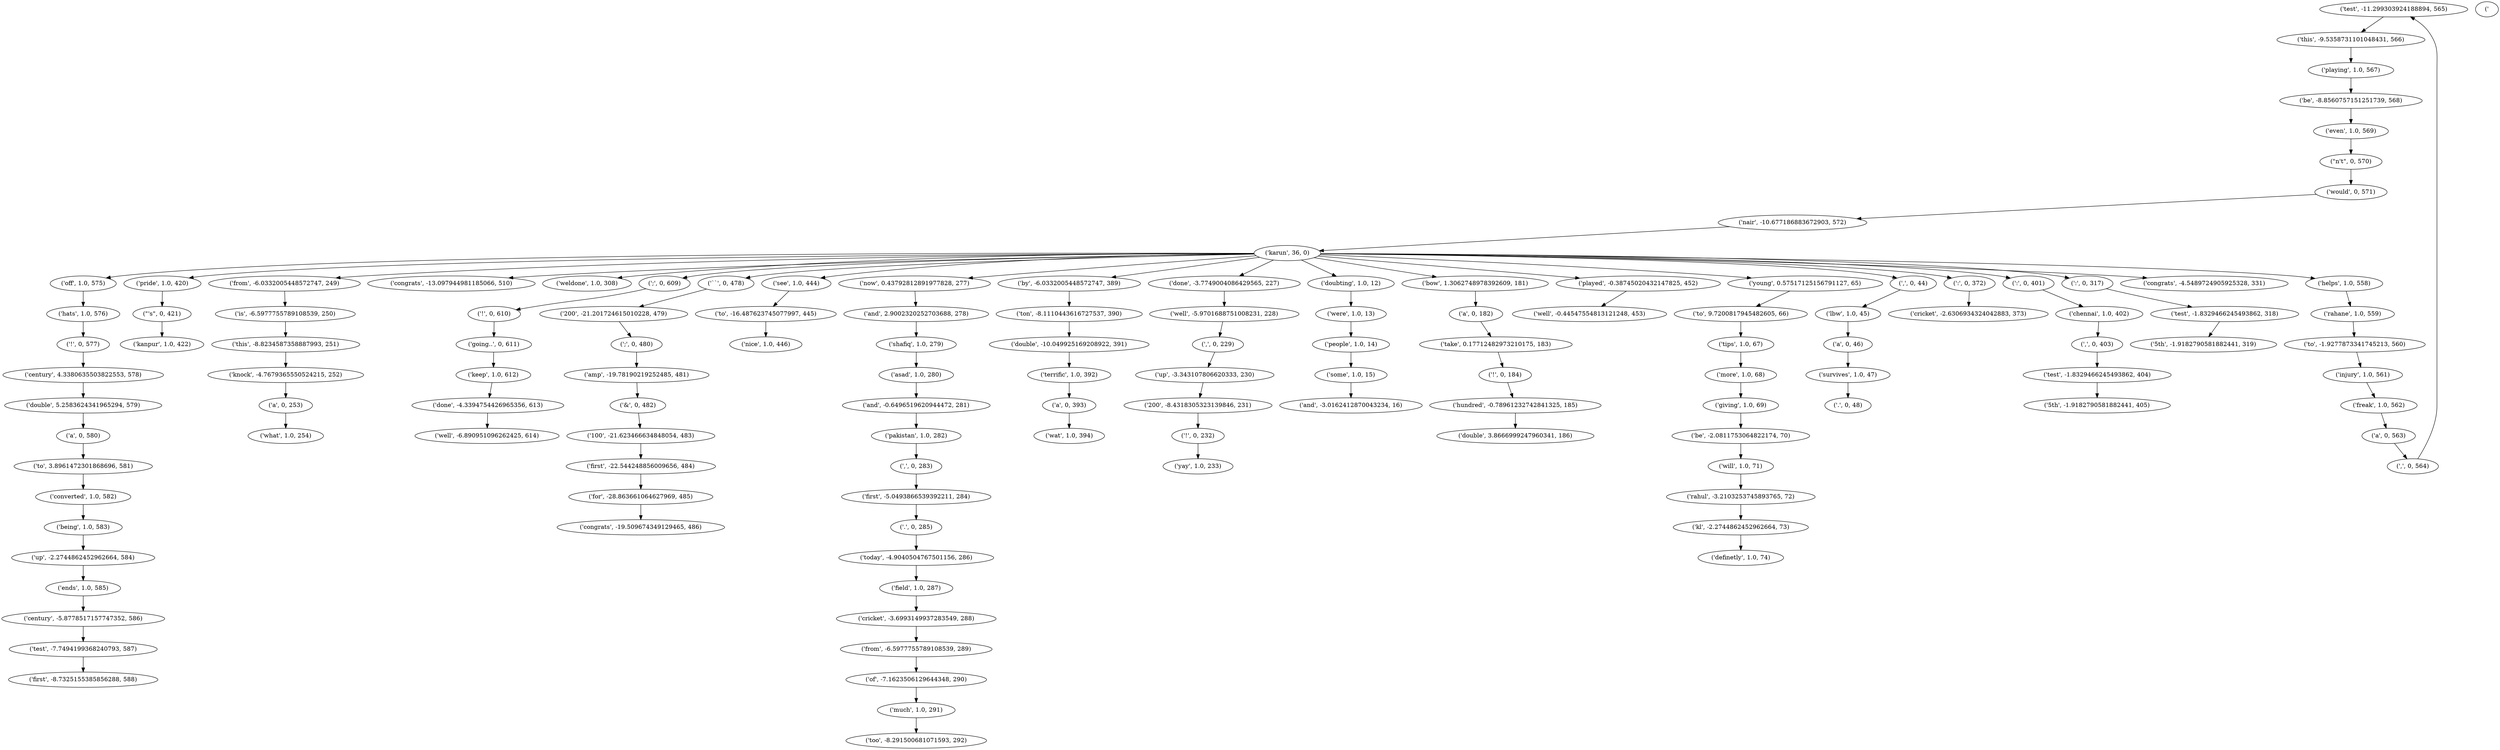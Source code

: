 strict digraph "" {
"('test', -11.299303924188894, 565)";
"('injury', 1.0, 561)";
"('up', -2.2744862452962664, 584)";
"(\"'s\", 0, 421)";
"('giving', 1.0, 69)";
"('people', 1.0, 14)";
"('rahane', 1.0, 559)";
"('see', 1.0, 444)";
"(',', 0, 283)";
"('being', 1.0, 583)";
"('what', 1.0, 254)";
"('5th', -1.9182790581882441, 319)";
"('converted', 1.0, 582)";
"('definetly', 1.0, 74)";
"('hats', 1.0, 576)";
"('is', -6.5977755789108539, 250)";
"('congrats', -4.5489724905925328, 331)";
"('nair', -10.677186883672903, 572)";
"('to', 9.7200817945482605, 66)";
"('to', 3.8961472301868696, 581)";
"('off', 1.0, 575)";
"('test', -1.8329466245493862, 318)";
"('freak', 1.0, 562)";
"('cricket', -3.6993149937283549, 288)";
"('to', -1.9277873341745213, 560)";
"('wat', 1.0, 394)";
"('200', -21.201724615010228, 479)";
"('terrific', 1.0, 392)";
"('";
"('amp', -19.78190219252485, 481)";
"('pakistan', 1.0, 282)";
"('pride', 1.0, 420)";
"('100', -21.623466634848054, 483)";
"('be', -8.8560757151251739, 568)";
"('for', -28.863661064627969, 485)";
"('shafiq', 1.0, 279)";
"('from', -6.0332005448572747, 249)";
"('lbw', 1.0, 45)";
"(\"n't\", 0, 570)";
"('were', 1.0, 13)";
"('some', 1.0, 15)";
"('today', -4.9040504767501156, 286)";
"('would', 0, 571)";
"('double', 5.2583624341965294, 579)";
"('more', 1.0, 68)";
"('take', 0.17712482973210175, 183)";
"('survives', 1.0, 47)";
"('congrats', -13.097944981185066, 510)";
"('much', 1.0, 291)";
"('hundred', -0.78961232742841325, 185)";
"('a', 0, 46)";
"('!', 0, 577)";
"('kl', -2.2744862452962664, 73)";
"('and', -0.6496519620944472, 281)";
"('playing', 1.0, 567)";
"('field', 1.0, 287)";
"('.', 0, 48)";
"('cricket', -2.6306934324042883, 373)";
"('";
"('chennai', 1.0, 402)";
"('weldone', 1.0, 308)";
"('and', 2.9002320252703688, 278)";
"('from', -6.5977755789108539, 289)";
"('!', 0, 610)";
"('a', 0, 253)";
"(';', 0, 609)";
"('up', -3.343107806620333, 230)";
"('``', 0, 478)";
"(',', 0, 564)";
"('this', -9.5358731101048431, 566)";
"('first', -8.7325155385856288, 588)";
"('done', -4.3394754426965356, 613)";
"('a', 0, 182)";
"('test', -7.7494199368240793, 587)";
"('will', 1.0, 71)";
"('kanpur', 1.0, 422)";
"('5th', -1.9182790581882441, 405)";
"('helps', 1.0, 558)";
"('going..', 0, 611)";
"('!', 0, 184)";
"('by', -6.0332005448572747, 389)";
"('first', -22.544248856009656, 484)";
"('double', 3.8666999247960341, 186)";
"('and', -3.0162412870043234, 16)";
"('well', -0.44547554813121248, 453)";
"('a', 0, 580)";
"('.', 0, 285)";
"('&', 0, 482)";
"('";
"('now', 0.43792812891977828, 277)";
"('done', -3.7749004086429565, 227)";
"('yay', 1.0, 233)";
"('a', 0, 393)";
"('rahul', -3.2103253745893765, 72)";
"('ton', -8.1110443616727537, 390)";
"(',', 0, 403)";
"('knock', -4.7679365550524215, 252)";
"('doubting', 1.0, 12)";
"('well', -6.890951096262425, 614)";
"('keep', 1.0, 612)";
"('karun', 36, 0)";
"('bow', 1.3062748978392609, 181)";
"('tips', 1.0, 67)";
"('well', -5.9701688751008231, 228)";
"('be', -2.0811753064822174, 70)";
"('!', 0, 232)";
"('played', -0.38745020432147825, 452)";
"('nice', 1.0, 446)";
"(';', 0, 480)";
"('young', 0.57517125156791127, 65)";
"('200', -8.4318305323139846, 231)";
"('congrats', -19.509674349129465, 486)";
"(',', 0, 229)";
"(',', 0, 44)";
"('century', -5.8778517157747352, 586)";
"('to', -16.487623745077997, 445)";
"('test', -1.8329466245493862, 404)";
"('this', -8.8234587358887993, 251)";
"('century', 4.3380635503822553, 578)";
"('even', 1.0, 569)";
"('too', -8.291500681071593, 292)";
"('a', 0, 563)";
"('first', -5.0493866539392211, 284)";
"('asad', 1.0, 280)";
"('double', -10.049925169208922, 391)";
"('of', -7.1623506129644348, 290)";
"('ends', 1.0, 585)";
"('test', -11.299303924188894, 565)" -> "('this', -9.5358731101048431, 566)";
"('injury', 1.0, 561)" -> "('freak', 1.0, 562)";
"('up', -2.2744862452962664, 584)" -> "('ends', 1.0, 585)";
"(\"'s\", 0, 421)" -> "('kanpur', 1.0, 422)";
"('giving', 1.0, 69)" -> "('be', -2.0811753064822174, 70)";
"('people', 1.0, 14)" -> "('some', 1.0, 15)";
"('rahane', 1.0, 559)" -> "('to', -1.9277873341745213, 560)";
"('see', 1.0, 444)" -> "('to', -16.487623745077997, 445)";
"(',', 0, 283)" -> "('first', -5.0493866539392211, 284)";
"('being', 1.0, 583)" -> "('up', -2.2744862452962664, 584)";
"('converted', 1.0, 582)" -> "('being', 1.0, 583)";
"('hats', 1.0, 576)" -> "('!', 0, 577)";
"('is', -6.5977755789108539, 250)" -> "('this', -8.8234587358887993, 251)";
"('nair', -10.677186883672903, 572)" -> "('karun', 36, 0)";
"('to', 9.7200817945482605, 66)" -> "('tips', 1.0, 67)";
"('to', 3.8961472301868696, 581)" -> "('converted', 1.0, 582)";
"('off', 1.0, 575)" -> "('hats', 1.0, 576)";
"('test', -1.8329466245493862, 318)" -> "('5th', -1.9182790581882441, 319)";
"('freak', 1.0, 562)" -> "('a', 0, 563)";
"('cricket', -3.6993149937283549, 288)" -> "('from', -6.5977755789108539, 289)";
"('to', -1.9277873341745213, 560)" -> "('injury', 1.0, 561)";
"('200', -21.201724615010228, 479)" -> "(';', 0, 480)";
"('terrific', 1.0, 392)" -> "('a', 0, 393)";
"(':', 0, 372)" -> "('cricket', -2.6306934324042883, 373)";
"('amp', -19.78190219252485, 481)" -> "('&', 0, 482)";
"('pakistan', 1.0, 282)" -> "(',', 0, 283)";
"('pride', 1.0, 420)" -> "(\"'s\", 0, 421)";
"('100', -21.623466634848054, 483)" -> "('first', -22.544248856009656, 484)";
"('be', -8.8560757151251739, 568)" -> "('even', 1.0, 569)";
"('for', -28.863661064627969, 485)" -> "('congrats', -19.509674349129465, 486)";
"('shafiq', 1.0, 279)" -> "('asad', 1.0, 280)";
"('from', -6.0332005448572747, 249)" -> "('is', -6.5977755789108539, 250)";
"('lbw', 1.0, 45)" -> "('a', 0, 46)";
"(\"n't\", 0, 570)" -> "('would', 0, 571)";
"('were', 1.0, 13)" -> "('people', 1.0, 14)";
"('some', 1.0, 15)" -> "('and', -3.0162412870043234, 16)";
"('today', -4.9040504767501156, 286)" -> "('field', 1.0, 287)";
"('would', 0, 571)" -> "('nair', -10.677186883672903, 572)";
"('double', 5.2583624341965294, 579)" -> "('a', 0, 580)";
"('more', 1.0, 68)" -> "('giving', 1.0, 69)";
"('take', 0.17712482973210175, 183)" -> "('!', 0, 184)";
"('survives', 1.0, 47)" -> "('.', 0, 48)";
"('much', 1.0, 291)" -> "('too', -8.291500681071593, 292)";
"('hundred', -0.78961232742841325, 185)" -> "('double', 3.8666999247960341, 186)";
"('a', 0, 46)" -> "('survives', 1.0, 47)";
"('!', 0, 577)" -> "('century', 4.3380635503822553, 578)";
"('kl', -2.2744862452962664, 73)" -> "('definetly', 1.0, 74)";
"('and', -0.6496519620944472, 281)" -> "('pakistan', 1.0, 282)";
"('playing', 1.0, 567)" -> "('be', -8.8560757151251739, 568)";
"('field', 1.0, 287)" -> "('cricket', -3.6993149937283549, 288)";
"(':', 0, 401)" -> "('chennai', 1.0, 402)";
"('chennai', 1.0, 402)" -> "(',', 0, 403)";
"('and', 2.9002320252703688, 278)" -> "('shafiq', 1.0, 279)";
"('from', -6.5977755789108539, 289)" -> "('of', -7.1623506129644348, 290)";
"('!', 0, 610)" -> "('going..', 0, 611)";
"('a', 0, 253)" -> "('what', 1.0, 254)";
"(';', 0, 609)" -> "('!', 0, 610)";
"('up', -3.343107806620333, 230)" -> "('200', -8.4318305323139846, 231)";
"('``', 0, 478)" -> "('200', -21.201724615010228, 479)";
"(',', 0, 564)" -> "('test', -11.299303924188894, 565)";
"('this', -9.5358731101048431, 566)" -> "('playing', 1.0, 567)";
"('done', -4.3394754426965356, 613)" -> "('well', -6.890951096262425, 614)";
"('a', 0, 182)" -> "('take', 0.17712482973210175, 183)";
"('test', -7.7494199368240793, 587)" -> "('first', -8.7325155385856288, 588)";
"('will', 1.0, 71)" -> "('rahul', -3.2103253745893765, 72)";
"('helps', 1.0, 558)" -> "('rahane', 1.0, 559)";
"('going..', 0, 611)" -> "('keep', 1.0, 612)";
"('!', 0, 184)" -> "('hundred', -0.78961232742841325, 185)";
"('by', -6.0332005448572747, 389)" -> "('ton', -8.1110443616727537, 390)";
"('first', -22.544248856009656, 484)" -> "('for', -28.863661064627969, 485)";
"('a', 0, 580)" -> "('to', 3.8961472301868696, 581)";
"('.', 0, 285)" -> "('today', -4.9040504767501156, 286)";
"('&', 0, 482)" -> "('100', -21.623466634848054, 483)";
"(':', 0, 317)" -> "('test', -1.8329466245493862, 318)";
"('now', 0.43792812891977828, 277)" -> "('and', 2.9002320252703688, 278)";
"('done', -3.7749004086429565, 227)" -> "('well', -5.9701688751008231, 228)";
"('a', 0, 393)" -> "('wat', 1.0, 394)";
"('rahul', -3.2103253745893765, 72)" -> "('kl', -2.2744862452962664, 73)";
"('ton', -8.1110443616727537, 390)" -> "('double', -10.049925169208922, 391)";
"(',', 0, 403)" -> "('test', -1.8329466245493862, 404)";
"('knock', -4.7679365550524215, 252)" -> "('a', 0, 253)";
"('doubting', 1.0, 12)" -> "('were', 1.0, 13)";
"('keep', 1.0, 612)" -> "('done', -4.3394754426965356, 613)";
"('karun', 36, 0)" -> "('now', 0.43792812891977828, 277)";
"('karun', 36, 0)" -> "('weldone', 1.0, 308)";
"('karun', 36, 0)" -> "('played', -0.38745020432147825, 452)";
"('karun', 36, 0)" -> "('pride', 1.0, 420)";
"('karun', 36, 0)" -> "(';', 0, 609)";
"('karun', 36, 0)" -> "('congrats', -4.5489724905925328, 331)";
"('karun', 36, 0)" -> "('done', -3.7749004086429565, 227)";
"('karun', 36, 0)" -> "('young', 0.57517125156791127, 65)";
"('karun', 36, 0)" -> "(',', 0, 44)";
"('karun', 36, 0)" -> "('off', 1.0, 575)";
"('karun', 36, 0)" -> "('congrats', -13.097944981185066, 510)";
"('karun', 36, 0)" -> "('``', 0, 478)";
"('karun', 36, 0)" -> "(':', 0, 317)";
"('karun', 36, 0)" -> "('from', -6.0332005448572747, 249)";
"('karun', 36, 0)" -> "('see', 1.0, 444)";
"('karun', 36, 0)" -> "('doubting', 1.0, 12)";
"('karun', 36, 0)" -> "('by', -6.0332005448572747, 389)";
"('karun', 36, 0)" -> "(':', 0, 372)";
"('karun', 36, 0)" -> "('bow', 1.3062748978392609, 181)";
"('karun', 36, 0)" -> "('helps', 1.0, 558)";
"('karun', 36, 0)" -> "(':', 0, 401)";
"('bow', 1.3062748978392609, 181)" -> "('a', 0, 182)";
"('tips', 1.0, 67)" -> "('more', 1.0, 68)";
"('well', -5.9701688751008231, 228)" -> "(',', 0, 229)";
"('be', -2.0811753064822174, 70)" -> "('will', 1.0, 71)";
"('!', 0, 232)" -> "('yay', 1.0, 233)";
"('played', -0.38745020432147825, 452)" -> "('well', -0.44547554813121248, 453)";
"(';', 0, 480)" -> "('amp', -19.78190219252485, 481)";
"('young', 0.57517125156791127, 65)" -> "('to', 9.7200817945482605, 66)";
"('200', -8.4318305323139846, 231)" -> "('!', 0, 232)";
"(',', 0, 229)" -> "('up', -3.343107806620333, 230)";
"(',', 0, 44)" -> "('lbw', 1.0, 45)";
"('century', -5.8778517157747352, 586)" -> "('test', -7.7494199368240793, 587)";
"('to', -16.487623745077997, 445)" -> "('nice', 1.0, 446)";
"('test', -1.8329466245493862, 404)" -> "('5th', -1.9182790581882441, 405)";
"('this', -8.8234587358887993, 251)" -> "('knock', -4.7679365550524215, 252)";
"('century', 4.3380635503822553, 578)" -> "('double', 5.2583624341965294, 579)";
"('even', 1.0, 569)" -> "(\"n't\", 0, 570)";
"('a', 0, 563)" -> "(',', 0, 564)";
"('first', -5.0493866539392211, 284)" -> "('.', 0, 285)";
"('asad', 1.0, 280)" -> "('and', -0.6496519620944472, 281)";
"('double', -10.049925169208922, 391)" -> "('terrific', 1.0, 392)";
"('of', -7.1623506129644348, 290)" -> "('much', 1.0, 291)";
"('ends', 1.0, 585)" -> "('century', -5.8778517157747352, 586)";
}
